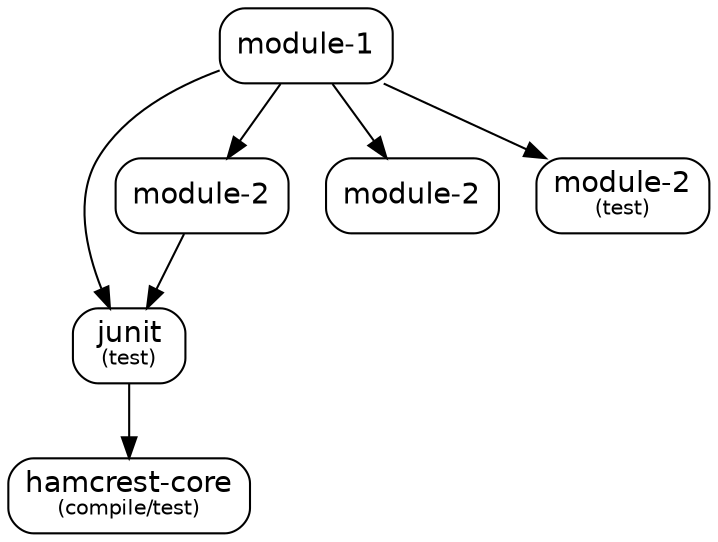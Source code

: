 digraph "merge-test" {
  node [shape="box",style="rounded",fontname="Helvetica",fontsize="14"]
  edge [fontsize="10",fontname="Helvetica"]

  // Node Definitions:
  "junit:junit:jar"[label=<junit<font point-size="10"><br/>(test)</font>>]
  "org.hamcrest:hamcrest-core:jar"[label=<hamcrest-core<font point-size="10"><br/>(compile/test)</font>>]
  "com.github.ferstl:module-2:jar"[label=<module-2>]
  "com.github.ferstl:module-1:jar"[label=<module-1>]
  "com.github.ferstl:module-2:zip"[label=<module-2>]
  "com.github.ferstl:module-2:jar:tests"[label=<module-2<font point-size="10"><br/>(test)</font>>]

  // Edge Definitions:
  "junit:junit:jar" -> "org.hamcrest:hamcrest-core:jar"
  "com.github.ferstl:module-2:jar" -> "junit:junit:jar"
  "com.github.ferstl:module-1:jar" -> "com.github.ferstl:module-2:jar"
  "com.github.ferstl:module-1:jar" -> "com.github.ferstl:module-2:zip"
  "com.github.ferstl:module-1:jar" -> "com.github.ferstl:module-2:jar:tests"
  "com.github.ferstl:module-1:jar" -> "junit:junit:jar"
}
